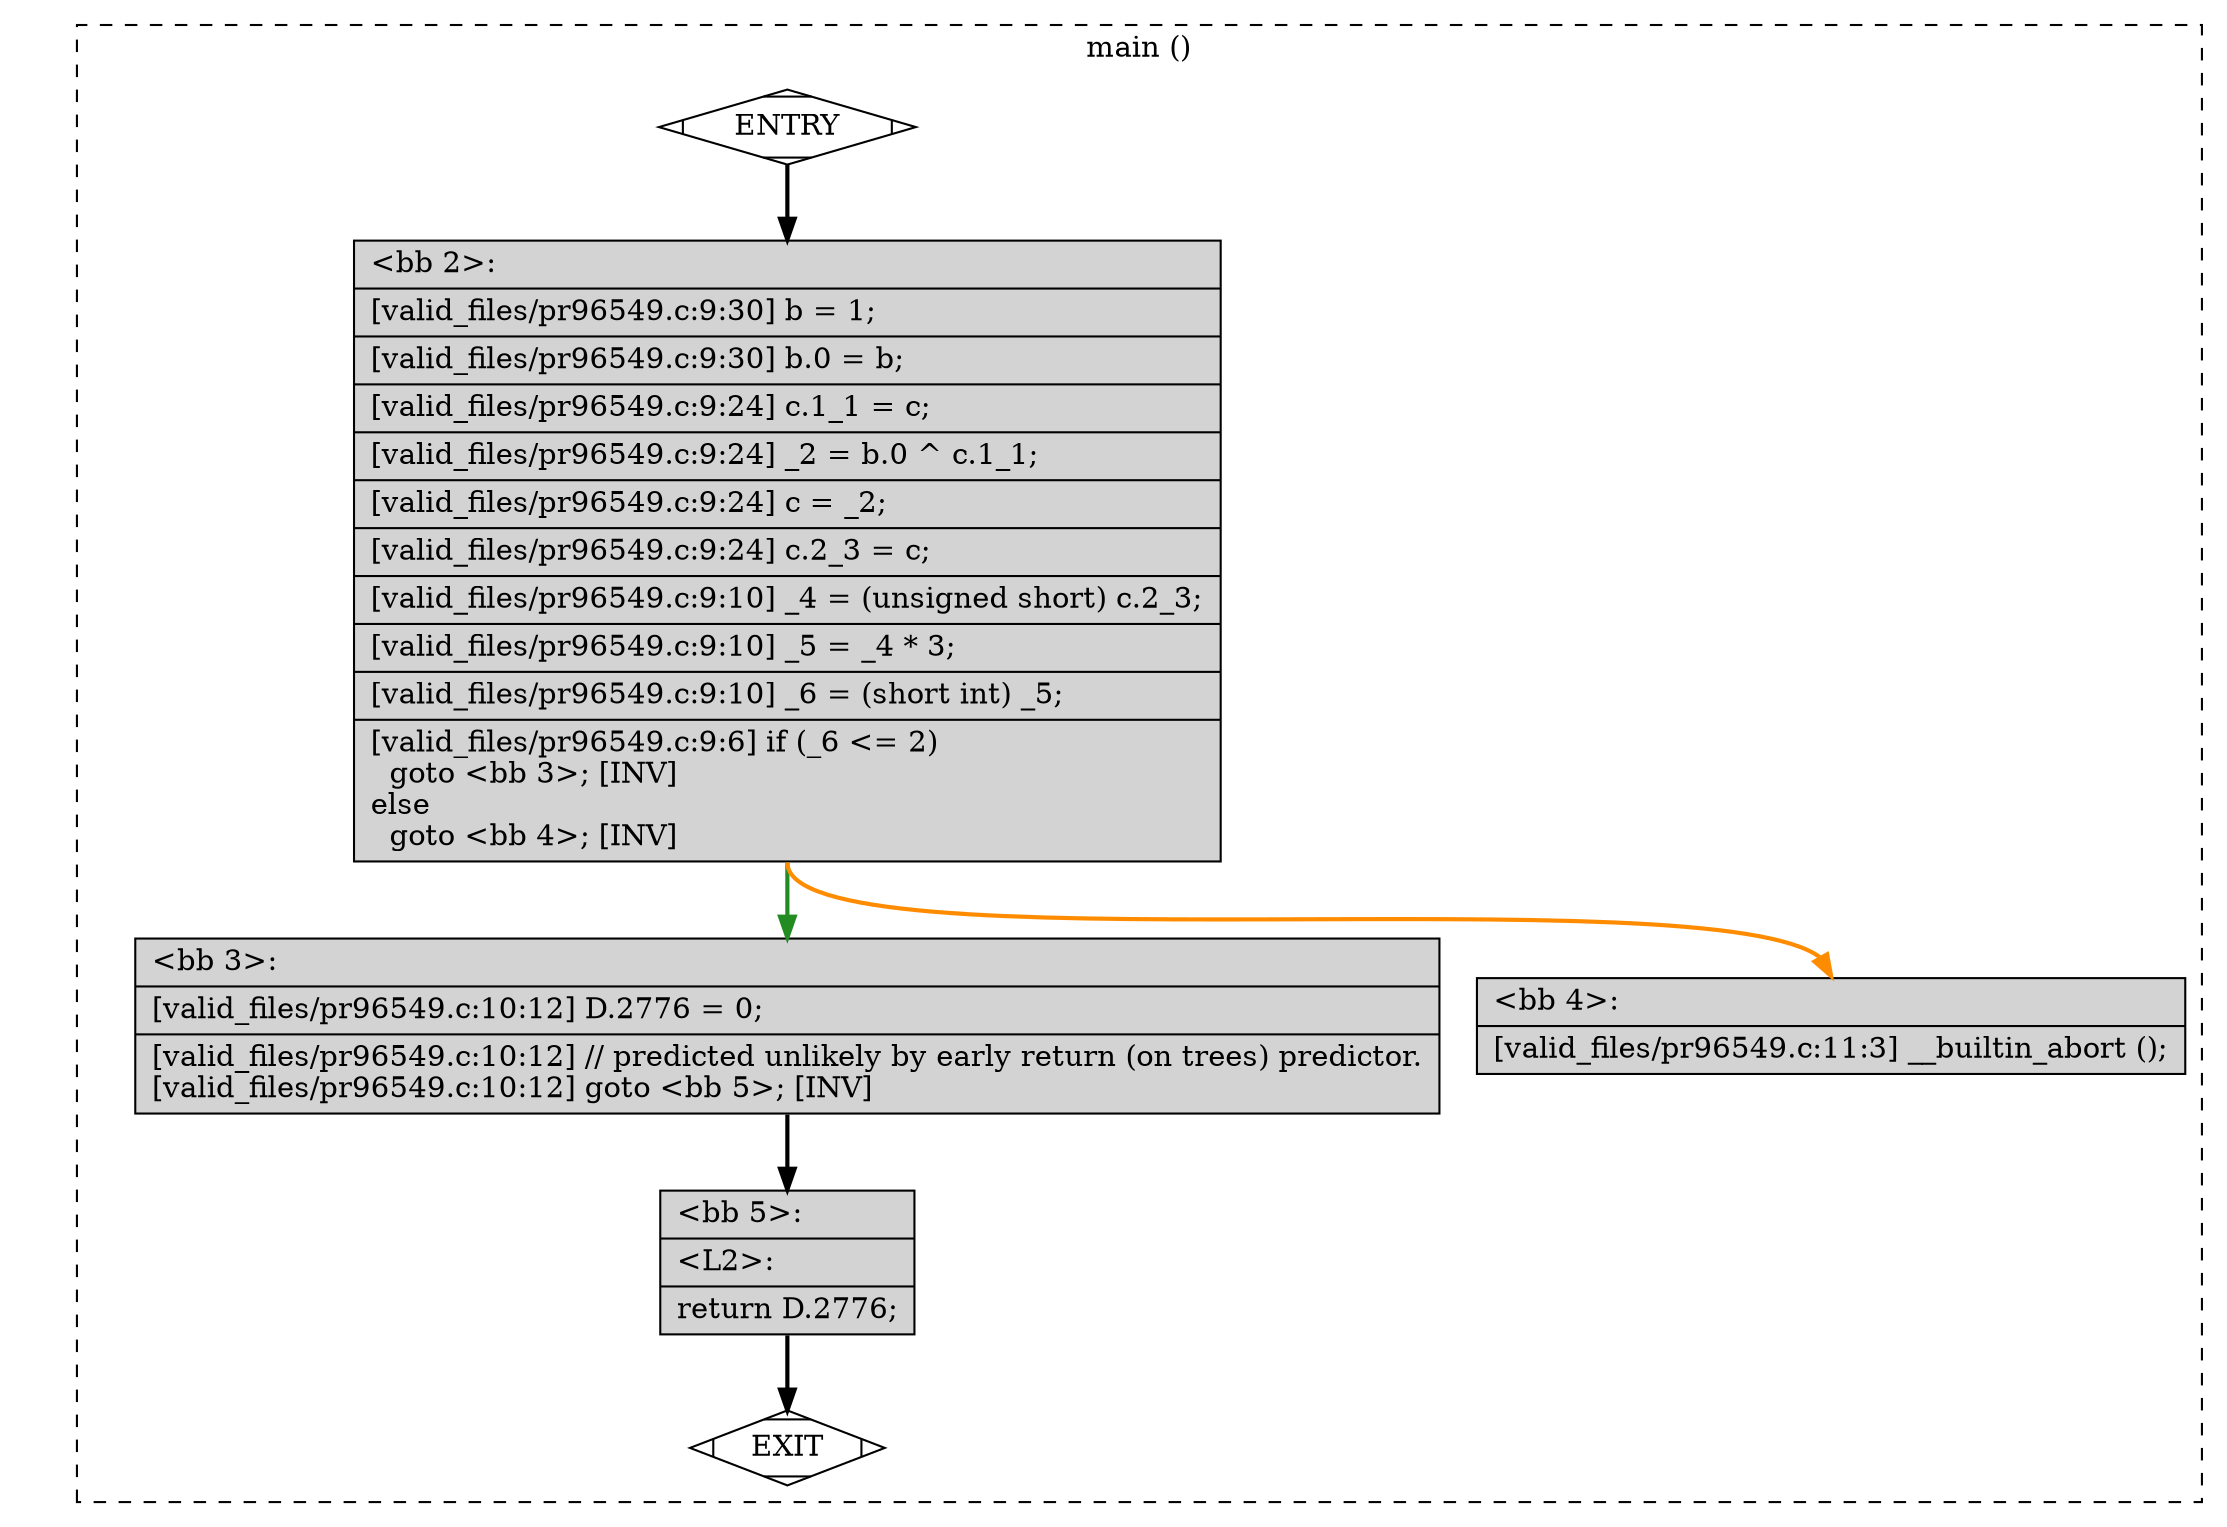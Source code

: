 digraph "a-pr96549.c.015t.cfg" {
overlap=false;
subgraph "cluster_main" {
	style="dashed";
	color="black";
	label="main ()";
	fn_0_basic_block_0 [shape=Mdiamond,style=filled,fillcolor=white,label="ENTRY"];

	fn_0_basic_block_1 [shape=Mdiamond,style=filled,fillcolor=white,label="EXIT"];

	fn_0_basic_block_2 [shape=record,style=filled,fillcolor=lightgrey,label="{\<bb\ 2\>:\l\
|[valid_files/pr96549.c:9:30]\ b\ =\ 1;\l\
|[valid_files/pr96549.c:9:30]\ b.0\ =\ b;\l\
|[valid_files/pr96549.c:9:24]\ c.1_1\ =\ c;\l\
|[valid_files/pr96549.c:9:24]\ _2\ =\ b.0\ ^\ c.1_1;\l\
|[valid_files/pr96549.c:9:24]\ c\ =\ _2;\l\
|[valid_files/pr96549.c:9:24]\ c.2_3\ =\ c;\l\
|[valid_files/pr96549.c:9:10]\ _4\ =\ (unsigned\ short)\ c.2_3;\l\
|[valid_files/pr96549.c:9:10]\ _5\ =\ _4\ *\ 3;\l\
|[valid_files/pr96549.c:9:10]\ _6\ =\ (short\ int)\ _5;\l\
|[valid_files/pr96549.c:9:6]\ if\ (_6\ \<=\ 2)\l\
\ \ goto\ \<bb\ 3\>;\ [INV]\l\
else\l\
\ \ goto\ \<bb\ 4\>;\ [INV]\l\
}"];

	fn_0_basic_block_3 [shape=record,style=filled,fillcolor=lightgrey,label="{\<bb\ 3\>:\l\
|[valid_files/pr96549.c:10:12]\ D.2776\ =\ 0;\l\
|[valid_files/pr96549.c:10:12]\ //\ predicted\ unlikely\ by\ early\ return\ (on\ trees)\ predictor.\l\
[valid_files/pr96549.c:10:12]\ goto\ \<bb\ 5\>;\ [INV]\l\
}"];

	fn_0_basic_block_4 [shape=record,style=filled,fillcolor=lightgrey,label="{\<bb\ 4\>:\l\
|[valid_files/pr96549.c:11:3]\ __builtin_abort\ ();\l\
}"];

	fn_0_basic_block_5 [shape=record,style=filled,fillcolor=lightgrey,label="{\<bb\ 5\>:\l\
|\<L2\>:\l\
|return\ D.2776;\l\
}"];

	fn_0_basic_block_0:s -> fn_0_basic_block_2:n [style="solid,bold",color=black,weight=100,constraint=true];
	fn_0_basic_block_2:s -> fn_0_basic_block_3:n [style="solid,bold",color=forestgreen,weight=10,constraint=true];
	fn_0_basic_block_2:s -> fn_0_basic_block_4:n [style="solid,bold",color=darkorange,weight=10,constraint=true];
	fn_0_basic_block_3:s -> fn_0_basic_block_5:n [style="solid,bold",color=black,weight=100,constraint=true];
	fn_0_basic_block_5:s -> fn_0_basic_block_1:n [style="solid,bold",color=black,weight=10,constraint=true];
	fn_0_basic_block_0:s -> fn_0_basic_block_1:n [style="invis",constraint=true];
}
}
